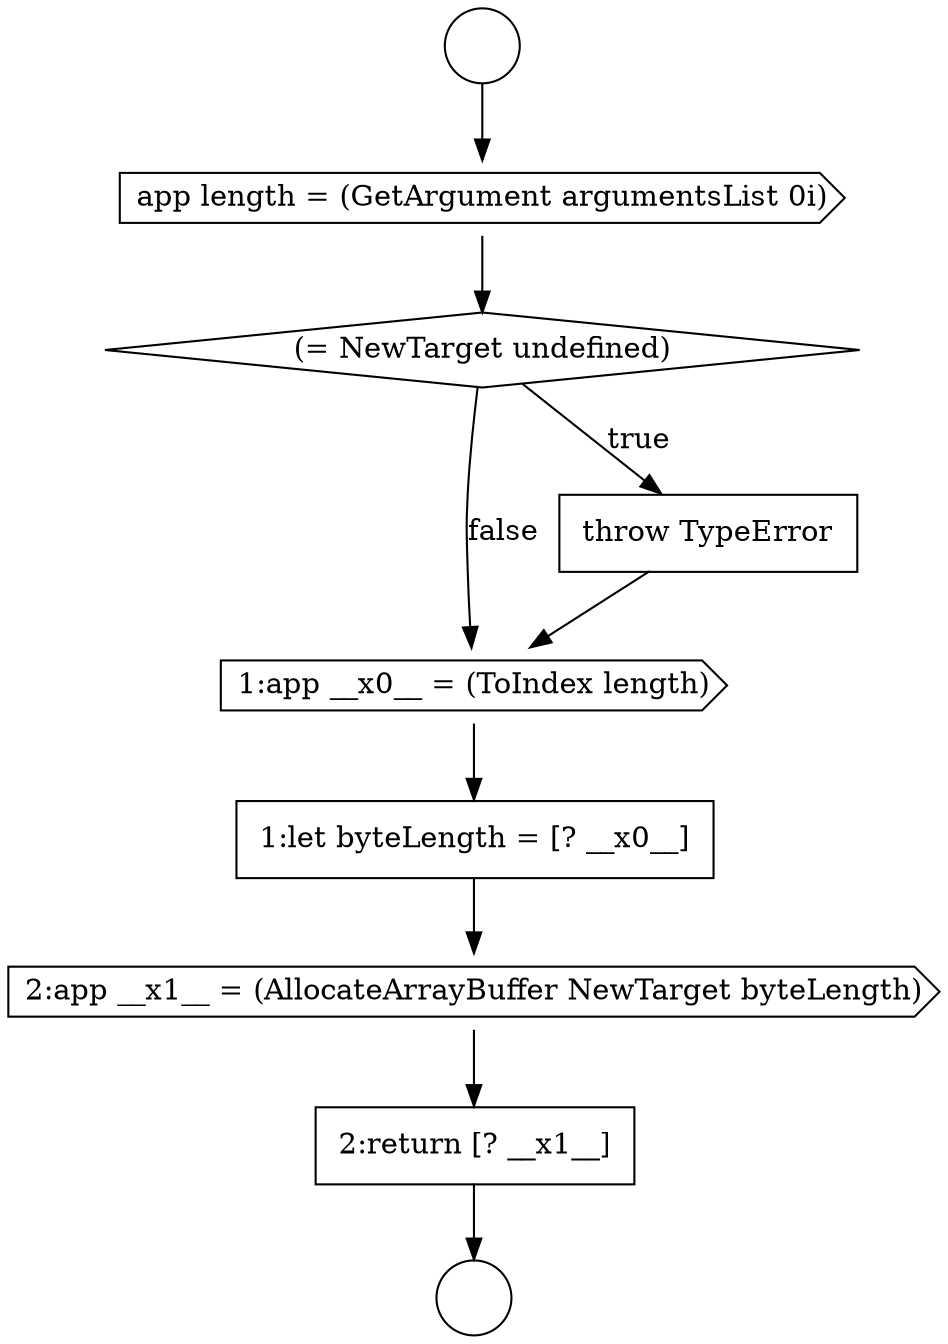digraph {
  node17524 [shape=cds, label=<<font color="black">app length = (GetArgument argumentsList 0i)</font>> color="black" fillcolor="white" style=filled]
  node17527 [shape=cds, label=<<font color="black">1:app __x0__ = (ToIndex length)</font>> color="black" fillcolor="white" style=filled]
  node17530 [shape=none, margin=0, label=<<font color="black">
    <table border="0" cellborder="1" cellspacing="0" cellpadding="10">
      <tr><td align="left">2:return [? __x1__]</td></tr>
    </table>
  </font>> color="black" fillcolor="white" style=filled]
  node17525 [shape=diamond, label=<<font color="black">(= NewTarget undefined)</font>> color="black" fillcolor="white" style=filled]
  node17522 [shape=circle label=" " color="black" fillcolor="white" style=filled]
  node17528 [shape=none, margin=0, label=<<font color="black">
    <table border="0" cellborder="1" cellspacing="0" cellpadding="10">
      <tr><td align="left">1:let byteLength = [? __x0__]</td></tr>
    </table>
  </font>> color="black" fillcolor="white" style=filled]
  node17529 [shape=cds, label=<<font color="black">2:app __x1__ = (AllocateArrayBuffer NewTarget byteLength)</font>> color="black" fillcolor="white" style=filled]
  node17523 [shape=circle label=" " color="black" fillcolor="white" style=filled]
  node17526 [shape=none, margin=0, label=<<font color="black">
    <table border="0" cellborder="1" cellspacing="0" cellpadding="10">
      <tr><td align="left">throw TypeError</td></tr>
    </table>
  </font>> color="black" fillcolor="white" style=filled]
  node17530 -> node17523 [ color="black"]
  node17527 -> node17528 [ color="black"]
  node17524 -> node17525 [ color="black"]
  node17522 -> node17524 [ color="black"]
  node17528 -> node17529 [ color="black"]
  node17525 -> node17526 [label=<<font color="black">true</font>> color="black"]
  node17525 -> node17527 [label=<<font color="black">false</font>> color="black"]
  node17526 -> node17527 [ color="black"]
  node17529 -> node17530 [ color="black"]
}
